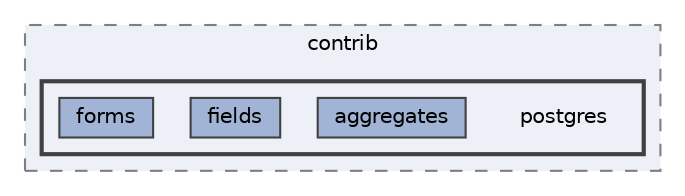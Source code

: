 digraph "C:/Users/LukeMabie/documents/Development/Password_Saver_Using_Django-master/venv/Lib/site-packages/django/contrib/postgres"
{
 // LATEX_PDF_SIZE
  bgcolor="transparent";
  edge [fontname=Helvetica,fontsize=10,labelfontname=Helvetica,labelfontsize=10];
  node [fontname=Helvetica,fontsize=10,shape=box,height=0.2,width=0.4];
  compound=true
  subgraph clusterdir_3744c791f189b3312b781cb062a24638 {
    graph [ bgcolor="#edf0f7", pencolor="grey50", label="contrib", fontname=Helvetica,fontsize=10 style="filled,dashed", URL="dir_3744c791f189b3312b781cb062a24638.html",tooltip=""]
  subgraph clusterdir_c11fdc29a05ad4f3f28752657d93fd44 {
    graph [ bgcolor="#edf0f7", pencolor="grey25", label="", fontname=Helvetica,fontsize=10 style="filled,bold", URL="dir_c11fdc29a05ad4f3f28752657d93fd44.html",tooltip=""]
    dir_c11fdc29a05ad4f3f28752657d93fd44 [shape=plaintext, label="postgres"];
  dir_41ed46ad6fb2a00f35c319901553757b [label="aggregates", fillcolor="#a2b4d6", color="grey25", style="filled", URL="dir_41ed46ad6fb2a00f35c319901553757b.html",tooltip=""];
  dir_9b593407c7fb274768cd439d902b8ada [label="fields", fillcolor="#a2b4d6", color="grey25", style="filled", URL="dir_9b593407c7fb274768cd439d902b8ada.html",tooltip=""];
  dir_4c570cc6165e6f4d2092dea80b129bf9 [label="forms", fillcolor="#a2b4d6", color="grey25", style="filled", URL="dir_4c570cc6165e6f4d2092dea80b129bf9.html",tooltip=""];
  }
  }
}

